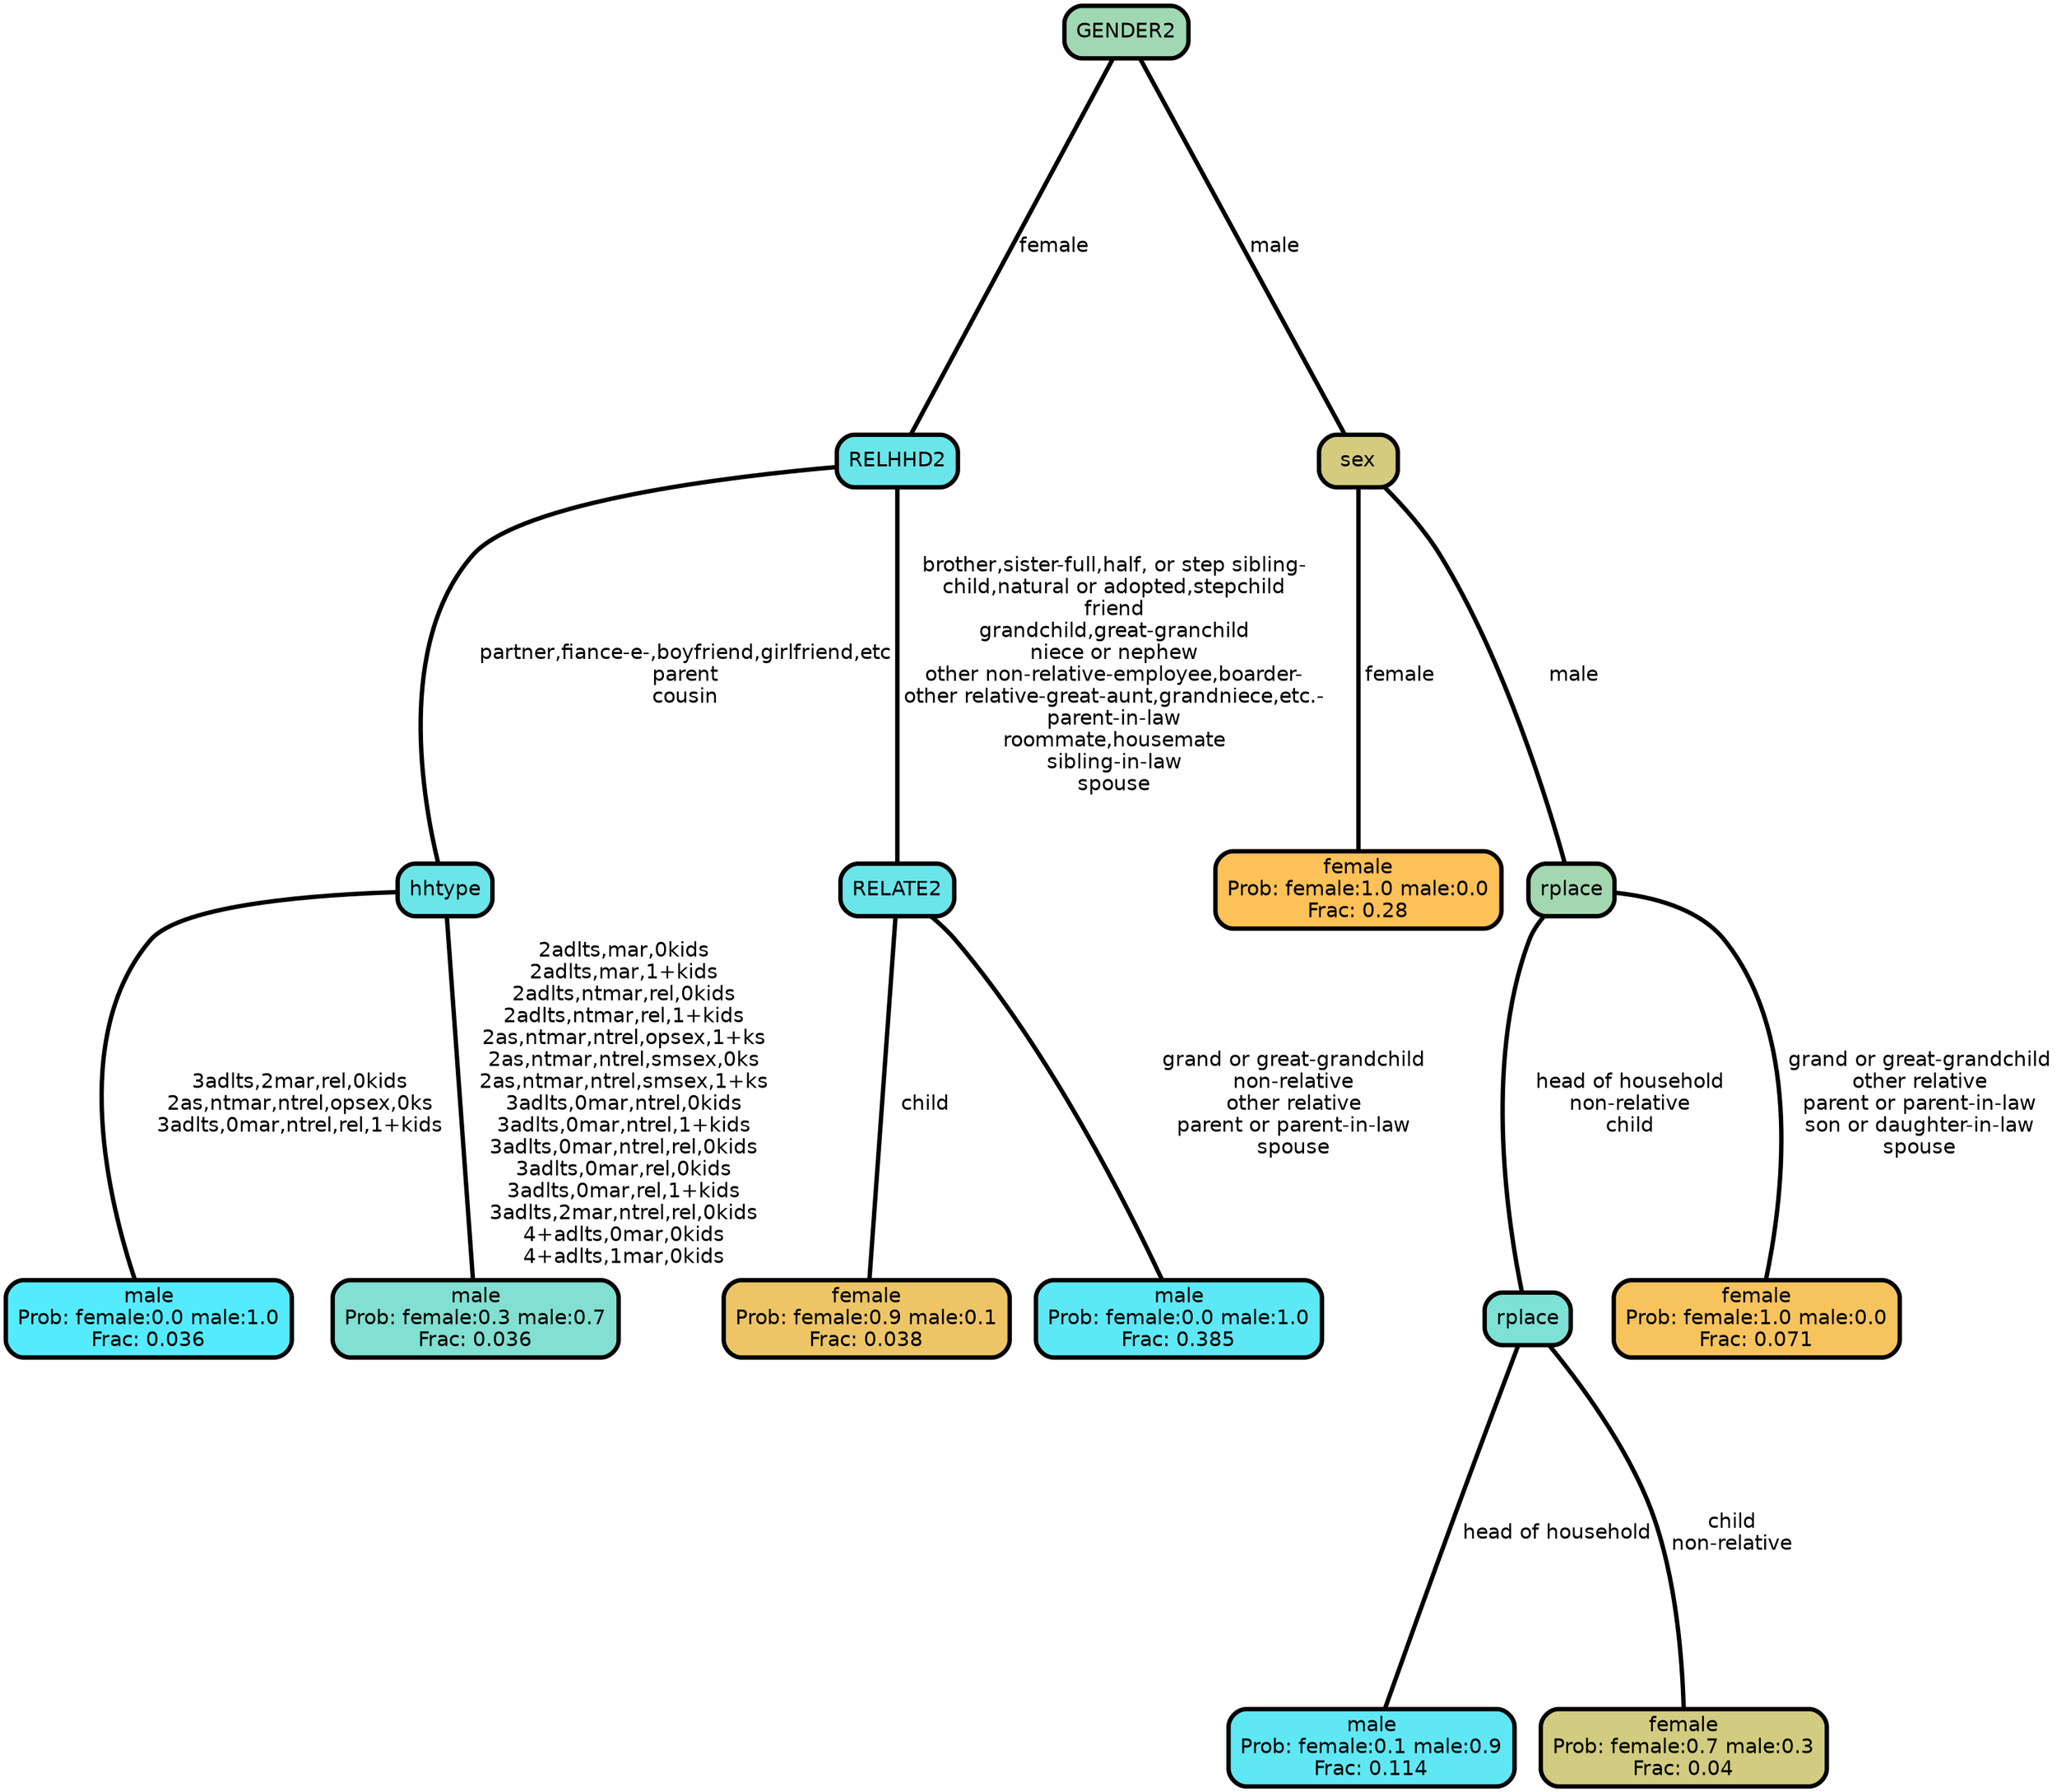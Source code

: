graph Tree {
node [shape=box, style="filled, rounded",color="black",penwidth="3",fontcolor="black",                 fontname=helvetica] ;
graph [ranksep="0 equally", splines=straight,                 bgcolor=transparent, dpi=200] ;
edge [fontname=helvetica, color=black] ;
0 [label="male
Prob: female:0.0 male:1.0
Frac: 0.036", fillcolor="#55ebff"] ;
1 [label="hhtype", fillcolor="#6be5e8"] ;
2 [label="male
Prob: female:0.3 male:0.7
Frac: 0.036", fillcolor="#81e0d2"] ;
3 [label="RELHHD2", fillcolor="#6ae5e9"] ;
4 [label="female
Prob: female:0.9 male:0.1
Frac: 0.038", fillcolor="#edc566"] ;
5 [label="RELATE2", fillcolor="#6ae5e9"] ;
6 [label="male
Prob: female:0.0 male:1.0
Frac: 0.385", fillcolor="#5de8f6"] ;
7 [label="GENDER2", fillcolor="#a0d8b3"] ;
8 [label="female
Prob: female:1.0 male:0.0
Frac: 0.28", fillcolor="#fcc157"] ;
9 [label="sex", fillcolor="#d4cb7f"] ;
10 [label="male
Prob: female:0.1 male:0.9
Frac: 0.114", fillcolor="#5fe8f4"] ;
11 [label="rplace", fillcolor="#7de1d6"] ;
12 [label="female
Prob: female:0.7 male:0.3
Frac: 0.04", fillcolor="#d2cc81"] ;
13 [label="rplace", fillcolor="#a3d7b0"] ;
14 [label="female
Prob: female:1.0 male:0.0
Frac: 0.071", fillcolor="#f6c35d"] ;
1 -- 0 [label=" 3adlts,2mar,rel,0kids\n 2as,ntmar,ntrel,opsex,0ks\n 3adlts,0mar,ntrel,rel,1+kids",penwidth=3] ;
1 -- 2 [label=" 2adlts,mar,0kids\n 2adlts,mar,1+kids\n 2adlts,ntmar,rel,0kids\n 2adlts,ntmar,rel,1+kids\n 2as,ntmar,ntrel,opsex,1+ks\n 2as,ntmar,ntrel,smsex,0ks\n 2as,ntmar,ntrel,smsex,1+ks\n 3adlts,0mar,ntrel,0kids\n 3adlts,0mar,ntrel,1+kids\n 3adlts,0mar,ntrel,rel,0kids\n 3adlts,0mar,rel,0kids\n 3adlts,0mar,rel,1+kids\n 3adlts,2mar,ntrel,rel,0kids\n 4+adlts,0mar,0kids\n 4+adlts,1mar,0kids",penwidth=3] ;
3 -- 1 [label=" partner,fiance-e-,boyfriend,girlfriend,etc\n parent\n cousin",penwidth=3] ;
3 -- 5 [label=" brother,sister-full,half, or step sibling-\n child,natural or adopted,stepchild\n friend\n grandchild,great-granchild\n niece or nephew\n other non-relative-employee,boarder-\n other relative-great-aunt,grandniece,etc.-\n parent-in-law\n roommate,housemate\n sibling-in-law\n spouse",penwidth=3] ;
5 -- 4 [label=" child",penwidth=3] ;
5 -- 6 [label=" grand or great-grandchild\n non-relative\n other relative\n parent or parent-in-law\n spouse",penwidth=3] ;
7 -- 3 [label=" female",penwidth=3] ;
7 -- 9 [label=" male",penwidth=3] ;
9 -- 8 [label=" female",penwidth=3] ;
9 -- 13 [label=" male",penwidth=3] ;
11 -- 10 [label=" head of household",penwidth=3] ;
11 -- 12 [label=" child\n non-relative",penwidth=3] ;
13 -- 11 [label=" head of household\n non-relative\n child",penwidth=3] ;
13 -- 14 [label=" grand or great-grandchild\n other relative\n parent or parent-in-law\n son or daughter-in-law\n spouse",penwidth=3] ;
{rank = same;}}